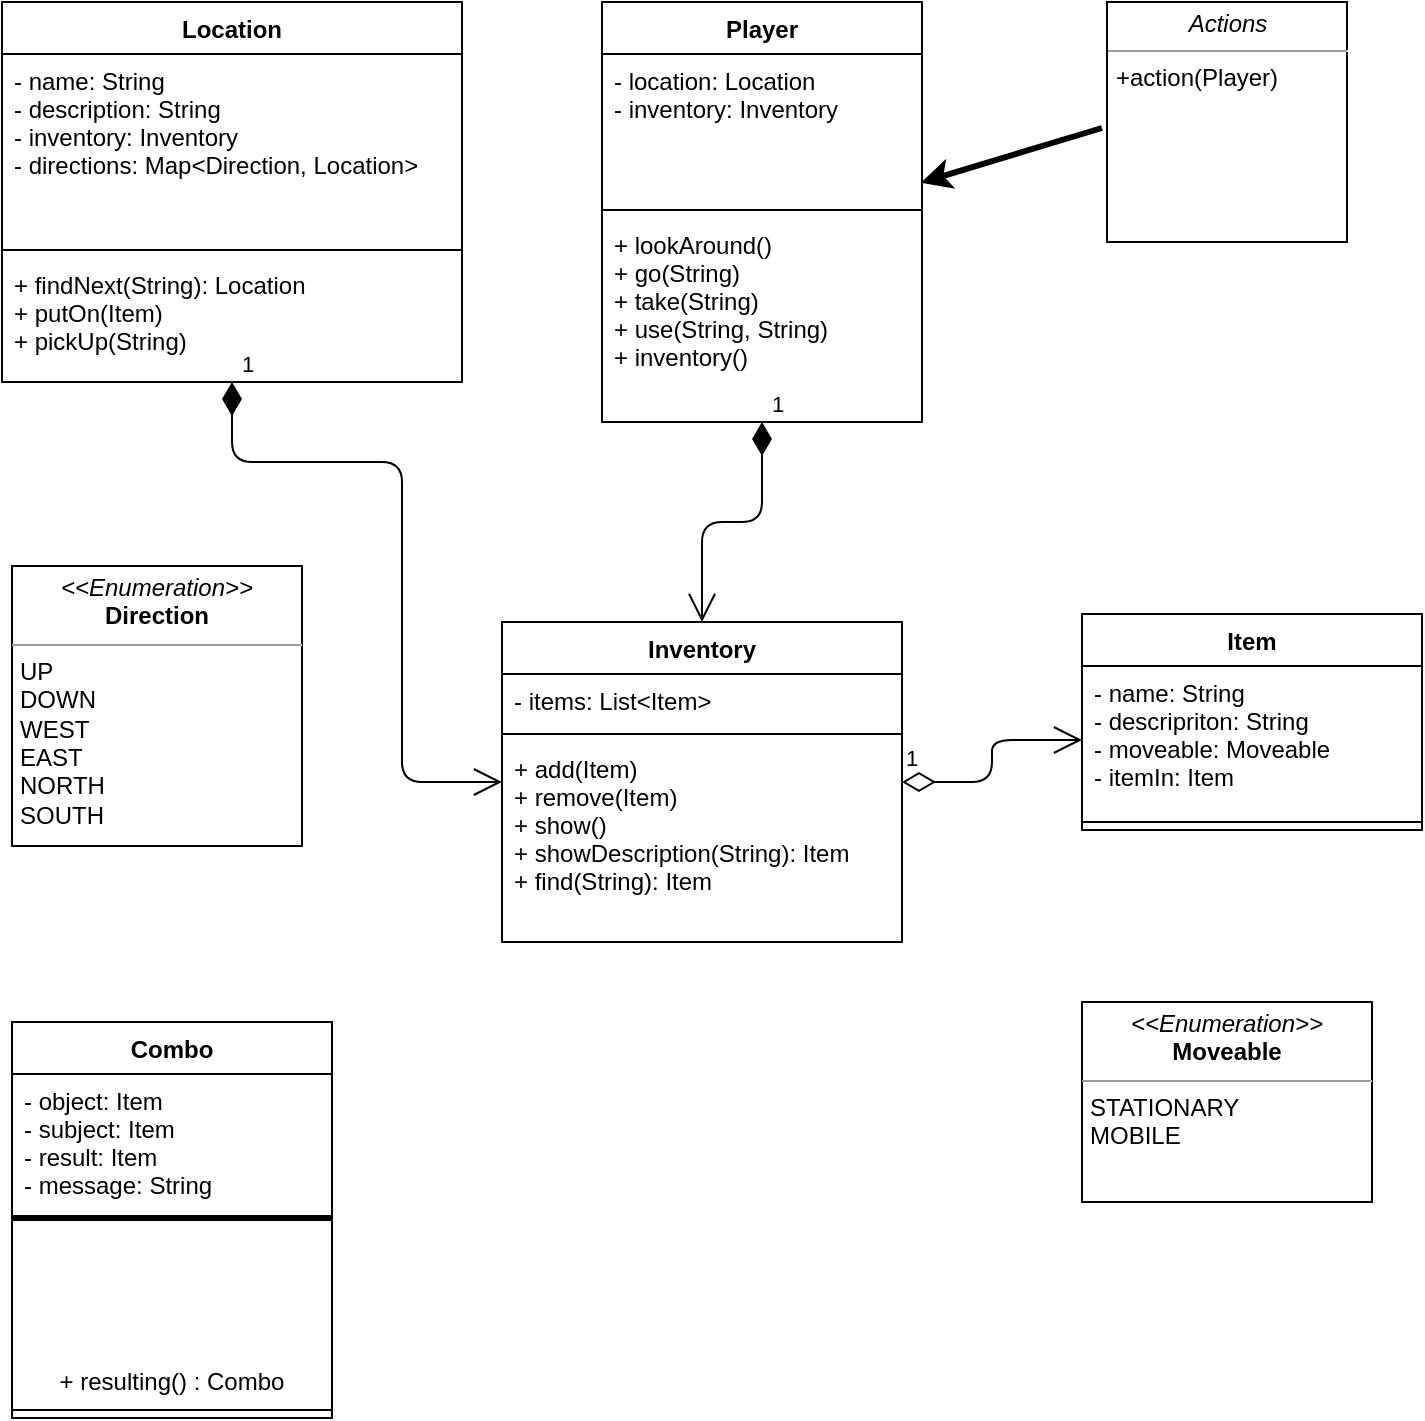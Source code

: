 <mxfile version="14.7.3" type="device"><diagram id="WoQVWpSZCZ0PuXS9y8z_" name="Page-1"><mxGraphModel dx="1673" dy="829" grid="1" gridSize="10" guides="1" tooltips="1" connect="1" arrows="1" fold="1" page="1" pageScale="1" pageWidth="1100" pageHeight="850" math="0" shadow="0"><root><mxCell id="0"/><mxCell id="1" parent="0"/><mxCell id="k-9SqH6BRAbHkrXNdlv--80" value="Location" style="swimlane;fontStyle=1;align=center;verticalAlign=top;childLayout=stackLayout;horizontal=1;startSize=26;horizontalStack=0;resizeParent=1;resizeParentMax=0;resizeLast=0;collapsible=1;marginBottom=0;swimlaneFillColor=#ffffff;" vertex="1" parent="1"><mxGeometry x="170" y="30" width="230" height="190" as="geometry"/></mxCell><mxCell id="k-9SqH6BRAbHkrXNdlv--81" value="- name: String&#10;- description: String&#10;- inventory: Inventory&#10;- directions: Map&lt;Direction, Location&gt;&#10;" style="text;strokeColor=none;fillColor=none;align=left;verticalAlign=top;spacingLeft=4;spacingRight=4;overflow=hidden;rotatable=0;points=[[0,0.5],[1,0.5]];portConstraint=eastwest;" vertex="1" parent="k-9SqH6BRAbHkrXNdlv--80"><mxGeometry y="26" width="230" height="94" as="geometry"/></mxCell><mxCell id="k-9SqH6BRAbHkrXNdlv--82" value="" style="line;strokeWidth=1;fillColor=none;align=left;verticalAlign=middle;spacingTop=-1;spacingLeft=3;spacingRight=3;rotatable=0;labelPosition=right;points=[];portConstraint=eastwest;" vertex="1" parent="k-9SqH6BRAbHkrXNdlv--80"><mxGeometry y="120" width="230" height="8" as="geometry"/></mxCell><mxCell id="k-9SqH6BRAbHkrXNdlv--83" value="+ findNext(String): Location&#10;+ putOn(Item)&#10;+ pickUp(String)&#10;" style="text;strokeColor=none;fillColor=none;align=left;verticalAlign=top;spacingLeft=4;spacingRight=4;overflow=hidden;rotatable=0;points=[[0,0.5],[1,0.5]];portConstraint=eastwest;" vertex="1" parent="k-9SqH6BRAbHkrXNdlv--80"><mxGeometry y="128" width="230" height="62" as="geometry"/></mxCell><mxCell id="k-9SqH6BRAbHkrXNdlv--84" value="Item" style="swimlane;fontStyle=1;align=center;verticalAlign=top;childLayout=stackLayout;horizontal=1;startSize=26;horizontalStack=0;resizeParent=1;resizeParentMax=0;resizeLast=0;collapsible=1;marginBottom=0;swimlaneFillColor=#ffffff;" vertex="1" parent="1"><mxGeometry x="710" y="336" width="170" height="108" as="geometry"/></mxCell><mxCell id="k-9SqH6BRAbHkrXNdlv--85" value="- name: String&#10;- descripriton: String&#10;- moveable: Moveable&#10;- itemIn: Item" style="text;strokeColor=none;fillColor=none;align=left;verticalAlign=top;spacingLeft=4;spacingRight=4;overflow=hidden;rotatable=0;points=[[0,0.5],[1,0.5]];portConstraint=eastwest;" vertex="1" parent="k-9SqH6BRAbHkrXNdlv--84"><mxGeometry y="26" width="170" height="74" as="geometry"/></mxCell><mxCell id="k-9SqH6BRAbHkrXNdlv--86" value="" style="line;strokeWidth=1;fillColor=none;align=left;verticalAlign=middle;spacingTop=-1;spacingLeft=3;spacingRight=3;rotatable=0;labelPosition=right;points=[];portConstraint=eastwest;" vertex="1" parent="k-9SqH6BRAbHkrXNdlv--84"><mxGeometry y="100" width="170" height="8" as="geometry"/></mxCell><mxCell id="k-9SqH6BRAbHkrXNdlv--87" value="1" style="endArrow=open;html=1;endSize=12;startArrow=diamondThin;startSize=14;startFill=0;edgeStyle=orthogonalEdgeStyle;align=left;verticalAlign=bottom;" edge="1" parent="1" source="k-9SqH6BRAbHkrXNdlv--92" target="k-9SqH6BRAbHkrXNdlv--85"><mxGeometry x="-1" y="3" relative="1" as="geometry"><mxPoint x="170" y="260" as="sourcePoint"/><mxPoint x="330" y="260" as="targetPoint"/></mxGeometry></mxCell><mxCell id="k-9SqH6BRAbHkrXNdlv--88" value="Player" style="swimlane;fontStyle=1;align=center;verticalAlign=top;childLayout=stackLayout;horizontal=1;startSize=26;horizontalStack=0;resizeParent=1;resizeParentMax=0;resizeLast=0;collapsible=1;marginBottom=0;swimlaneFillColor=#ffffff;" vertex="1" parent="1"><mxGeometry x="470" y="30" width="160" height="210" as="geometry"/></mxCell><mxCell id="k-9SqH6BRAbHkrXNdlv--89" value="- location: Location&#10;- inventory: Inventory" style="text;strokeColor=none;fillColor=none;align=left;verticalAlign=top;spacingLeft=4;spacingRight=4;overflow=hidden;rotatable=0;points=[[0,0.5],[1,0.5]];portConstraint=eastwest;" vertex="1" parent="k-9SqH6BRAbHkrXNdlv--88"><mxGeometry y="26" width="160" height="74" as="geometry"/></mxCell><mxCell id="k-9SqH6BRAbHkrXNdlv--90" value="" style="line;strokeWidth=1;fillColor=none;align=left;verticalAlign=middle;spacingTop=-1;spacingLeft=3;spacingRight=3;rotatable=0;labelPosition=right;points=[];portConstraint=eastwest;" vertex="1" parent="k-9SqH6BRAbHkrXNdlv--88"><mxGeometry y="100" width="160" height="8" as="geometry"/></mxCell><mxCell id="k-9SqH6BRAbHkrXNdlv--91" value="+ lookAround()&#10;+ go(String)&#10;+ take(String)&#10;+ use(String, String)&#10;+ inventory()&#10;&#10;" style="text;strokeColor=none;fillColor=none;align=left;verticalAlign=top;spacingLeft=4;spacingRight=4;overflow=hidden;rotatable=0;points=[[0,0.5],[1,0.5]];portConstraint=eastwest;" vertex="1" parent="k-9SqH6BRAbHkrXNdlv--88"><mxGeometry y="108" width="160" height="102" as="geometry"/></mxCell><mxCell id="k-9SqH6BRAbHkrXNdlv--92" value="Inventory&#10;" style="swimlane;fontStyle=1;align=center;verticalAlign=top;childLayout=stackLayout;horizontal=1;startSize=26;horizontalStack=0;resizeParent=1;resizeParentMax=0;resizeLast=0;collapsible=1;marginBottom=0;swimlaneFillColor=#ffffff;" vertex="1" parent="1"><mxGeometry x="420" y="340" width="200" height="160" as="geometry"/></mxCell><mxCell id="k-9SqH6BRAbHkrXNdlv--93" value="- items: List&lt;Item&gt;" style="text;strokeColor=none;fillColor=none;align=left;verticalAlign=top;spacingLeft=4;spacingRight=4;overflow=hidden;rotatable=0;points=[[0,0.5],[1,0.5]];portConstraint=eastwest;" vertex="1" parent="k-9SqH6BRAbHkrXNdlv--92"><mxGeometry y="26" width="200" height="26" as="geometry"/></mxCell><mxCell id="k-9SqH6BRAbHkrXNdlv--94" value="" style="line;strokeWidth=1;fillColor=none;align=left;verticalAlign=middle;spacingTop=-1;spacingLeft=3;spacingRight=3;rotatable=0;labelPosition=right;points=[];portConstraint=eastwest;" vertex="1" parent="k-9SqH6BRAbHkrXNdlv--92"><mxGeometry y="52" width="200" height="8" as="geometry"/></mxCell><mxCell id="k-9SqH6BRAbHkrXNdlv--95" value="+ add(Item)&#10;+ remove(Item)&#10;+ show()&#10;+ showDescription(String): Item&#10;+ find(String): Item&#10;" style="text;strokeColor=none;fillColor=none;align=left;verticalAlign=top;spacingLeft=4;spacingRight=4;overflow=hidden;rotatable=0;points=[[0,0.5],[1,0.5]];portConstraint=eastwest;" vertex="1" parent="k-9SqH6BRAbHkrXNdlv--92"><mxGeometry y="60" width="200" height="100" as="geometry"/></mxCell><mxCell id="k-9SqH6BRAbHkrXNdlv--96" value="1" style="endArrow=open;html=1;endSize=12;startArrow=diamondThin;startSize=14;startFill=1;edgeStyle=orthogonalEdgeStyle;align=left;verticalAlign=bottom;" edge="1" parent="1" source="k-9SqH6BRAbHkrXNdlv--80" target="k-9SqH6BRAbHkrXNdlv--92"><mxGeometry x="-1" y="3" relative="1" as="geometry"><mxPoint x="160" y="520" as="sourcePoint"/><mxPoint x="320" y="520" as="targetPoint"/><Array as="points"><mxPoint x="285" y="260"/><mxPoint x="370" y="260"/><mxPoint x="370" y="420"/></Array></mxGeometry></mxCell><mxCell id="k-9SqH6BRAbHkrXNdlv--97" value="Combo" style="swimlane;fontStyle=1;align=center;verticalAlign=top;childLayout=stackLayout;horizontal=1;startSize=26;horizontalStack=0;resizeParent=1;resizeParentMax=0;resizeLast=0;collapsible=1;marginBottom=0;swimlaneFillColor=#ffffff;" vertex="1" parent="1"><mxGeometry x="175" y="540" width="160" height="198" as="geometry"><mxRectangle x="175" y="540" width="70" height="26" as="alternateBounds"/></mxGeometry></mxCell><mxCell id="k-9SqH6BRAbHkrXNdlv--98" value="- object: Item&#10;- subject: Item&#10;- result: Item&#10;- message: String&#10;&#10;" style="text;strokeColor=none;fillColor=none;align=left;verticalAlign=top;spacingLeft=4;spacingRight=4;overflow=hidden;rotatable=0;points=[[0,0.5],[1,0.5]];portConstraint=eastwest;" vertex="1" parent="k-9SqH6BRAbHkrXNdlv--97"><mxGeometry y="26" width="160" height="144" as="geometry"/></mxCell><mxCell id="k-9SqH6BRAbHkrXNdlv--104" value="+ resulting() : Combo" style="text;html=1;strokeColor=none;fillColor=none;align=center;verticalAlign=middle;whiteSpace=wrap;rounded=0;" vertex="1" parent="k-9SqH6BRAbHkrXNdlv--97"><mxGeometry y="170" width="160" height="20" as="geometry"/></mxCell><mxCell id="k-9SqH6BRAbHkrXNdlv--99" value="" style="line;strokeWidth=1;fillColor=none;align=left;verticalAlign=middle;spacingTop=-1;spacingLeft=3;spacingRight=3;rotatable=0;labelPosition=right;points=[];portConstraint=eastwest;" vertex="1" parent="k-9SqH6BRAbHkrXNdlv--97"><mxGeometry y="190" width="160" height="8" as="geometry"/></mxCell><mxCell id="k-9SqH6BRAbHkrXNdlv--105" value="" style="endArrow=none;html=1;strokeColor=#000000;strokeWidth=3;entryX=0;entryY=0.5;entryDx=0;entryDy=0;exitX=1;exitY=0.5;exitDx=0;exitDy=0;" edge="1" parent="k-9SqH6BRAbHkrXNdlv--97" source="k-9SqH6BRAbHkrXNdlv--98" target="k-9SqH6BRAbHkrXNdlv--98"><mxGeometry width="50" height="50" relative="1" as="geometry"><mxPoint x="325" y="-140" as="sourcePoint"/><mxPoint x="375" y="-190" as="targetPoint"/><Array as="points"/></mxGeometry></mxCell><mxCell id="k-9SqH6BRAbHkrXNdlv--100" value="&lt;p style=&quot;margin: 0px ; margin-top: 4px ; text-align: center&quot;&gt;&lt;i&gt;&amp;lt;&amp;lt;Enumeration&amp;gt;&amp;gt;&lt;/i&gt;&lt;br&gt;&lt;b&gt;Direction&lt;/b&gt;&lt;/p&gt;&lt;hr size=&quot;1&quot;&gt;&lt;p style=&quot;margin: 0px ; margin-left: 4px&quot;&gt;UP&lt;br&gt;DOWN&lt;br&gt;WEST&lt;br&gt;EAST&lt;br&gt;NORTH&lt;br&gt;SOUTH&lt;/p&gt;" style="verticalAlign=top;align=left;overflow=fill;fontSize=12;fontFamily=Helvetica;html=1;" vertex="1" parent="1"><mxGeometry x="175" y="312" width="145" height="140" as="geometry"/></mxCell><mxCell id="k-9SqH6BRAbHkrXNdlv--101" value="1" style="endArrow=open;html=1;endSize=12;startArrow=diamondThin;startSize=14;startFill=1;edgeStyle=orthogonalEdgeStyle;align=left;verticalAlign=bottom;" edge="1" parent="1" source="k-9SqH6BRAbHkrXNdlv--88" target="k-9SqH6BRAbHkrXNdlv--92"><mxGeometry x="-1" y="3" relative="1" as="geometry"><mxPoint x="490" y="300" as="sourcePoint"/><mxPoint x="650" y="300" as="targetPoint"/></mxGeometry></mxCell><mxCell id="k-9SqH6BRAbHkrXNdlv--102" value="&lt;p style=&quot;margin: 0px ; margin-top: 4px ; text-align: center&quot;&gt;&lt;i&gt;&amp;lt;&amp;lt;Enumeration&amp;gt;&amp;gt;&lt;/i&gt;&lt;br&gt;&lt;b&gt;Moveable&lt;/b&gt;&lt;/p&gt;&lt;hr size=&quot;1&quot;&gt;&lt;p style=&quot;margin: 0px ; margin-left: 4px&quot;&gt;STATIONARY&lt;/p&gt;&lt;p style=&quot;margin: 0px ; margin-left: 4px&quot;&gt;MOBILE&lt;br&gt;&lt;/p&gt;" style="verticalAlign=top;align=left;overflow=fill;fontSize=12;fontFamily=Helvetica;html=1;" vertex="1" parent="1"><mxGeometry x="710" y="530" width="145" height="100" as="geometry"/></mxCell><mxCell id="k-9SqH6BRAbHkrXNdlv--107" value="&lt;p style=&quot;margin: 0px ; margin-top: 4px ; text-align: center&quot;&gt;&lt;i&gt;Actions&lt;/i&gt;&lt;/p&gt;&lt;hr size=&quot;1&quot;&gt;&lt;p style=&quot;margin: 0px ; margin-left: 4px&quot;&gt;+action(Player)&lt;/p&gt;" style="verticalAlign=top;align=left;overflow=fill;fontSize=12;fontFamily=Helvetica;html=1;" vertex="1" parent="1"><mxGeometry x="722.5" y="30" width="120" height="120" as="geometry"/></mxCell><mxCell id="k-9SqH6BRAbHkrXNdlv--108" value="" style="endArrow=classic;html=1;strokeColor=#000000;strokeWidth=3;entryX=0.996;entryY=0.87;entryDx=0;entryDy=0;entryPerimeter=0;" edge="1" parent="1" target="k-9SqH6BRAbHkrXNdlv--89"><mxGeometry width="50" height="50" relative="1" as="geometry"><mxPoint x="720" y="93" as="sourcePoint"/><mxPoint x="550" y="350" as="targetPoint"/></mxGeometry></mxCell></root></mxGraphModel></diagram></mxfile>